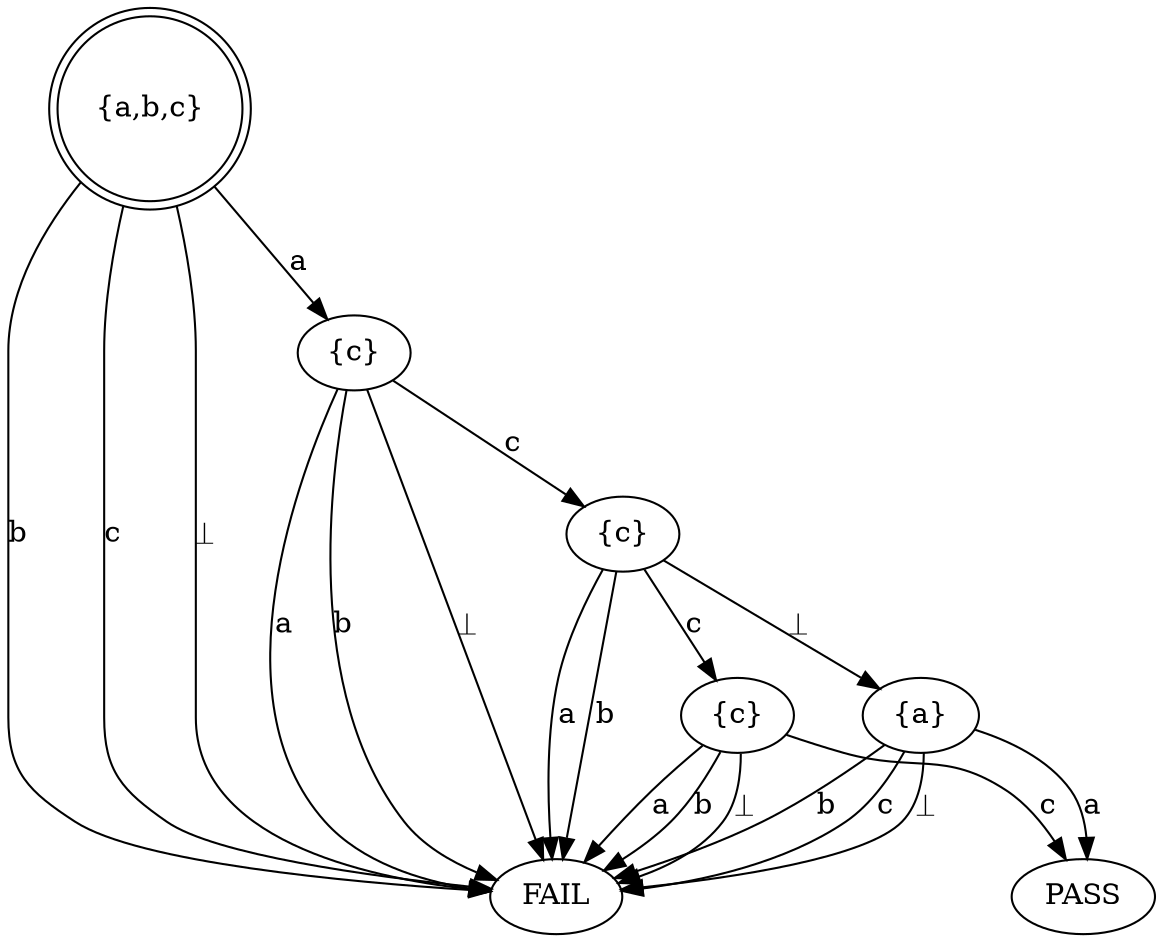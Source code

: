 digraph g {

q0[label="{a,b,c}",shape=doublecircle];
q1[label="{c}"];
q2[label="{c}"];
q3[label="{c}"];
q4[label="{a}"];


FAIL;
PASS;

q0 -> q1[label="a"];
q0 -> FAIL[label="b"];
q0 -> FAIL[label="c"];
q0 -> FAIL[label="⏊"];

q1 -> q2[label="c"]; 
q1 -> FAIL[label="a"];
q1 -> FAIL[label="b"];
q1 -> FAIL[label="⏊"];

q2 -> q3[label="c"];
q2 -> FAIL[label="a"];
q2 -> FAIL[label="b"];
q2 -> q4[label="⏊"];


q3 -> PASS[label="c"];
q3 -> FAIL[label="a"];
q3 -> FAIL[label="b"];
q3 -> FAIL[label="⏊"];

q4 -> PASS[label="a"];
q4 -> FAIL[label="b"];
q4 -> FAIL[label="c"];
q4 -> FAIL[label="⏊"];


}